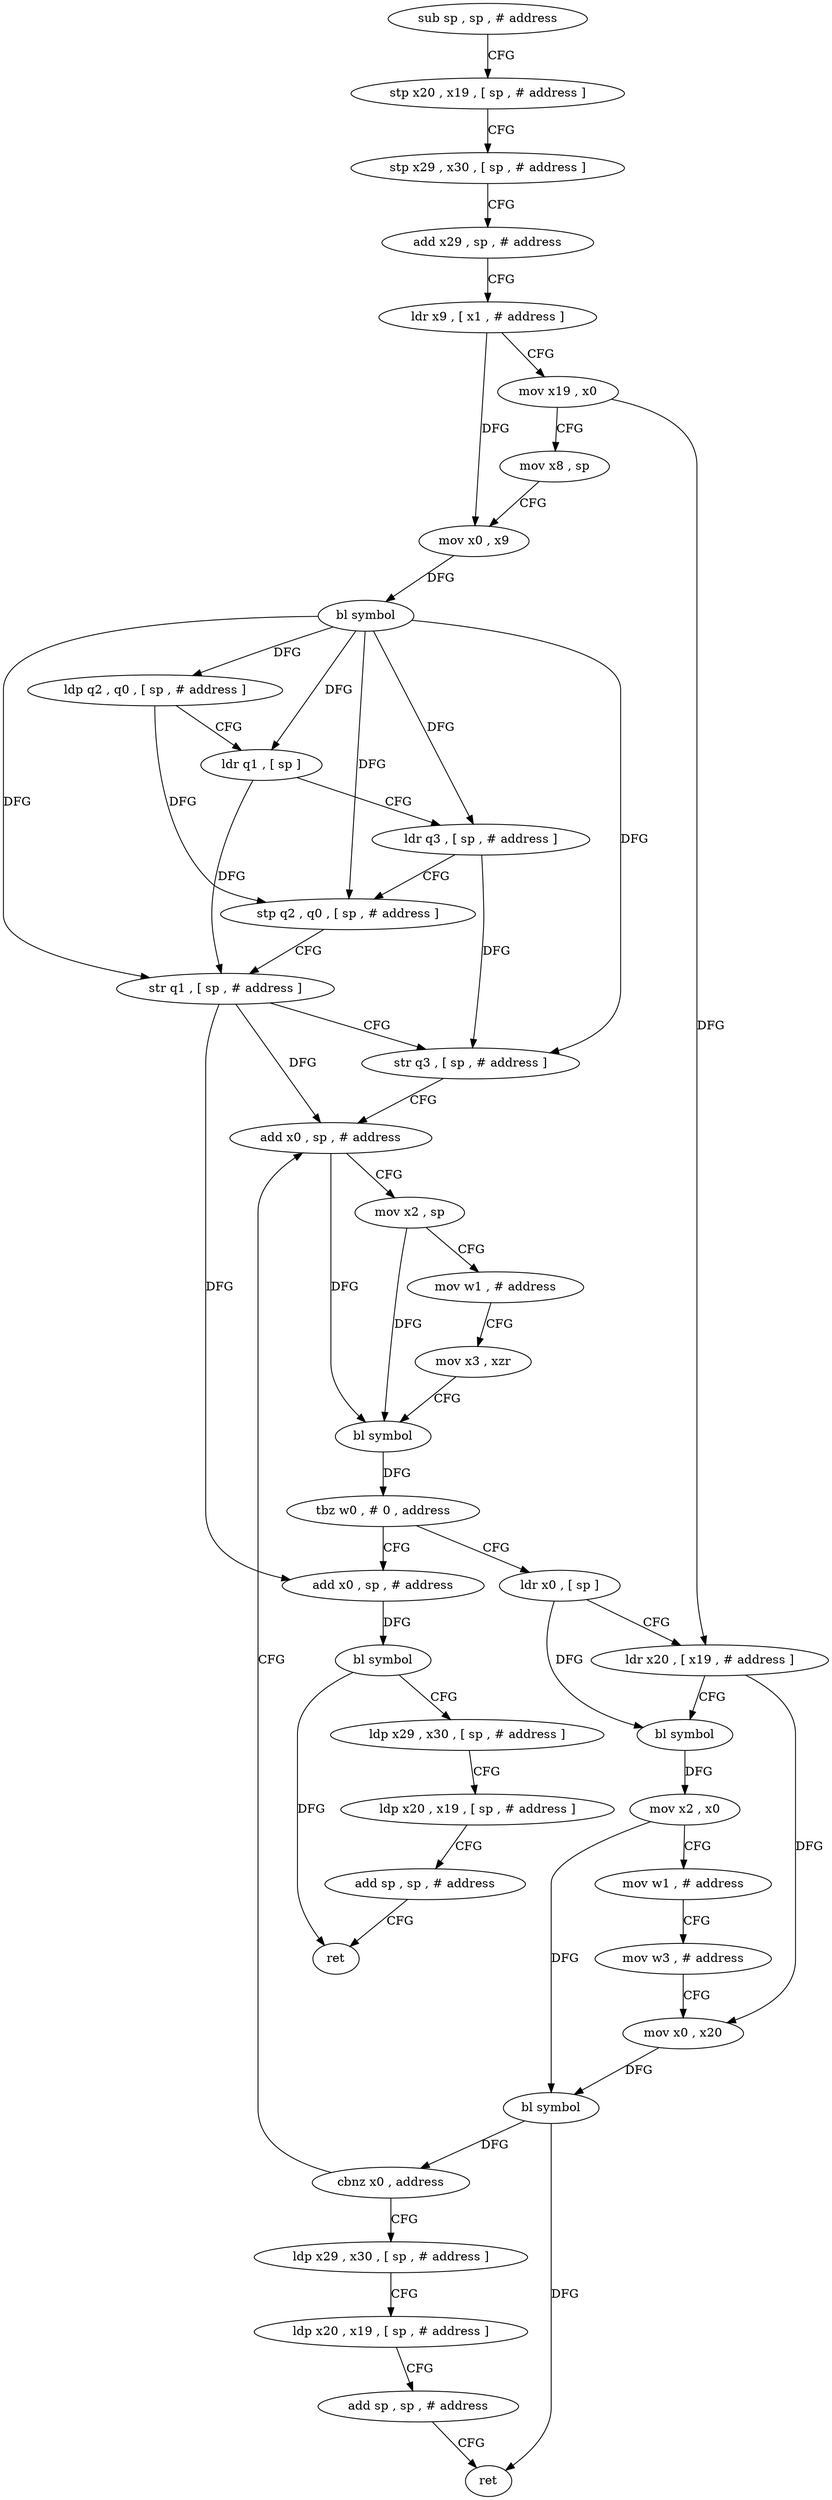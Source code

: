 digraph "func" {
"80000" [label = "sub sp , sp , # address" ]
"80004" [label = "stp x20 , x19 , [ sp , # address ]" ]
"80008" [label = "stp x29 , x30 , [ sp , # address ]" ]
"80012" [label = "add x29 , sp , # address" ]
"80016" [label = "ldr x9 , [ x1 , # address ]" ]
"80020" [label = "mov x19 , x0" ]
"80024" [label = "mov x8 , sp" ]
"80028" [label = "mov x0 , x9" ]
"80032" [label = "bl symbol" ]
"80036" [label = "ldp q2 , q0 , [ sp , # address ]" ]
"80040" [label = "ldr q1 , [ sp ]" ]
"80044" [label = "ldr q3 , [ sp , # address ]" ]
"80048" [label = "stp q2 , q0 , [ sp , # address ]" ]
"80052" [label = "str q1 , [ sp , # address ]" ]
"80056" [label = "str q3 , [ sp , # address ]" ]
"80060" [label = "add x0 , sp , # address" ]
"80136" [label = "add x0 , sp , # address" ]
"80140" [label = "bl symbol" ]
"80144" [label = "ldp x29 , x30 , [ sp , # address ]" ]
"80148" [label = "ldp x20 , x19 , [ sp , # address ]" ]
"80152" [label = "add sp , sp , # address" ]
"80156" [label = "ret" ]
"80084" [label = "ldr x0 , [ sp ]" ]
"80088" [label = "ldr x20 , [ x19 , # address ]" ]
"80092" [label = "bl symbol" ]
"80096" [label = "mov x2 , x0" ]
"80100" [label = "mov w1 , # address" ]
"80104" [label = "mov w3 , # address" ]
"80108" [label = "mov x0 , x20" ]
"80112" [label = "bl symbol" ]
"80116" [label = "cbnz x0 , address" ]
"80120" [label = "ldp x29 , x30 , [ sp , # address ]" ]
"80064" [label = "mov x2 , sp" ]
"80068" [label = "mov w1 , # address" ]
"80072" [label = "mov x3 , xzr" ]
"80076" [label = "bl symbol" ]
"80080" [label = "tbz w0 , # 0 , address" ]
"80124" [label = "ldp x20 , x19 , [ sp , # address ]" ]
"80128" [label = "add sp , sp , # address" ]
"80132" [label = "ret" ]
"80000" -> "80004" [ label = "CFG" ]
"80004" -> "80008" [ label = "CFG" ]
"80008" -> "80012" [ label = "CFG" ]
"80012" -> "80016" [ label = "CFG" ]
"80016" -> "80020" [ label = "CFG" ]
"80016" -> "80028" [ label = "DFG" ]
"80020" -> "80024" [ label = "CFG" ]
"80020" -> "80088" [ label = "DFG" ]
"80024" -> "80028" [ label = "CFG" ]
"80028" -> "80032" [ label = "DFG" ]
"80032" -> "80036" [ label = "DFG" ]
"80032" -> "80048" [ label = "DFG" ]
"80032" -> "80040" [ label = "DFG" ]
"80032" -> "80052" [ label = "DFG" ]
"80032" -> "80044" [ label = "DFG" ]
"80032" -> "80056" [ label = "DFG" ]
"80036" -> "80040" [ label = "CFG" ]
"80036" -> "80048" [ label = "DFG" ]
"80040" -> "80044" [ label = "CFG" ]
"80040" -> "80052" [ label = "DFG" ]
"80044" -> "80048" [ label = "CFG" ]
"80044" -> "80056" [ label = "DFG" ]
"80048" -> "80052" [ label = "CFG" ]
"80052" -> "80056" [ label = "CFG" ]
"80052" -> "80060" [ label = "DFG" ]
"80052" -> "80136" [ label = "DFG" ]
"80056" -> "80060" [ label = "CFG" ]
"80060" -> "80064" [ label = "CFG" ]
"80060" -> "80076" [ label = "DFG" ]
"80136" -> "80140" [ label = "DFG" ]
"80140" -> "80144" [ label = "CFG" ]
"80140" -> "80156" [ label = "DFG" ]
"80144" -> "80148" [ label = "CFG" ]
"80148" -> "80152" [ label = "CFG" ]
"80152" -> "80156" [ label = "CFG" ]
"80084" -> "80088" [ label = "CFG" ]
"80084" -> "80092" [ label = "DFG" ]
"80088" -> "80092" [ label = "CFG" ]
"80088" -> "80108" [ label = "DFG" ]
"80092" -> "80096" [ label = "DFG" ]
"80096" -> "80100" [ label = "CFG" ]
"80096" -> "80112" [ label = "DFG" ]
"80100" -> "80104" [ label = "CFG" ]
"80104" -> "80108" [ label = "CFG" ]
"80108" -> "80112" [ label = "DFG" ]
"80112" -> "80116" [ label = "DFG" ]
"80112" -> "80132" [ label = "DFG" ]
"80116" -> "80060" [ label = "CFG" ]
"80116" -> "80120" [ label = "CFG" ]
"80120" -> "80124" [ label = "CFG" ]
"80064" -> "80068" [ label = "CFG" ]
"80064" -> "80076" [ label = "DFG" ]
"80068" -> "80072" [ label = "CFG" ]
"80072" -> "80076" [ label = "CFG" ]
"80076" -> "80080" [ label = "DFG" ]
"80080" -> "80136" [ label = "CFG" ]
"80080" -> "80084" [ label = "CFG" ]
"80124" -> "80128" [ label = "CFG" ]
"80128" -> "80132" [ label = "CFG" ]
}
